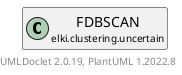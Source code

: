 @startuml
    remove .*\.(Instance|Par|Parameterizer|Factory)$
    set namespaceSeparator none
    hide empty fields
    hide empty methods

    class "<size:14>FDBSCAN.Par\n<size:10>elki.clustering.uncertain" as elki.clustering.uncertain.FDBSCAN.Par [[FDBSCAN.Par.html]] {
        #epsilon: double
        #sampleSize: int
        #threshold: double
        #seed: RandomFactory
        #minPts: int
        +configure(Parameterization): void
        +make(): FDBSCAN
    }

    interface "<size:14>Parameterizer\n<size:10>elki.utilities.optionhandling" as elki.utilities.optionhandling.Parameterizer [[../../utilities/optionhandling/Parameterizer.html]] {
        {abstract} +make(): Object
    }
    class "<size:14>FDBSCAN\n<size:10>elki.clustering.uncertain" as elki.clustering.uncertain.FDBSCAN [[FDBSCAN.html]]

    elki.utilities.optionhandling.Parameterizer <|.. elki.clustering.uncertain.FDBSCAN.Par
    elki.clustering.uncertain.FDBSCAN +-- elki.clustering.uncertain.FDBSCAN.Par

    center footer UMLDoclet 2.0.19, PlantUML 1.2022.8
@enduml
